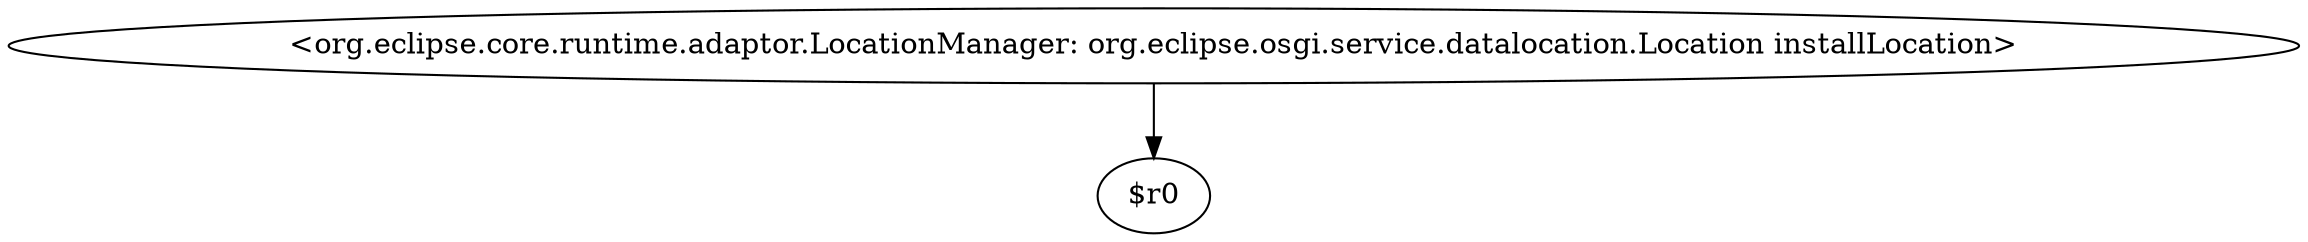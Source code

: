 digraph g {
0[label="<org.eclipse.core.runtime.adaptor.LocationManager: org.eclipse.osgi.service.datalocation.Location installLocation>"]
1[label="$r0"]
0->1[label=""]
}